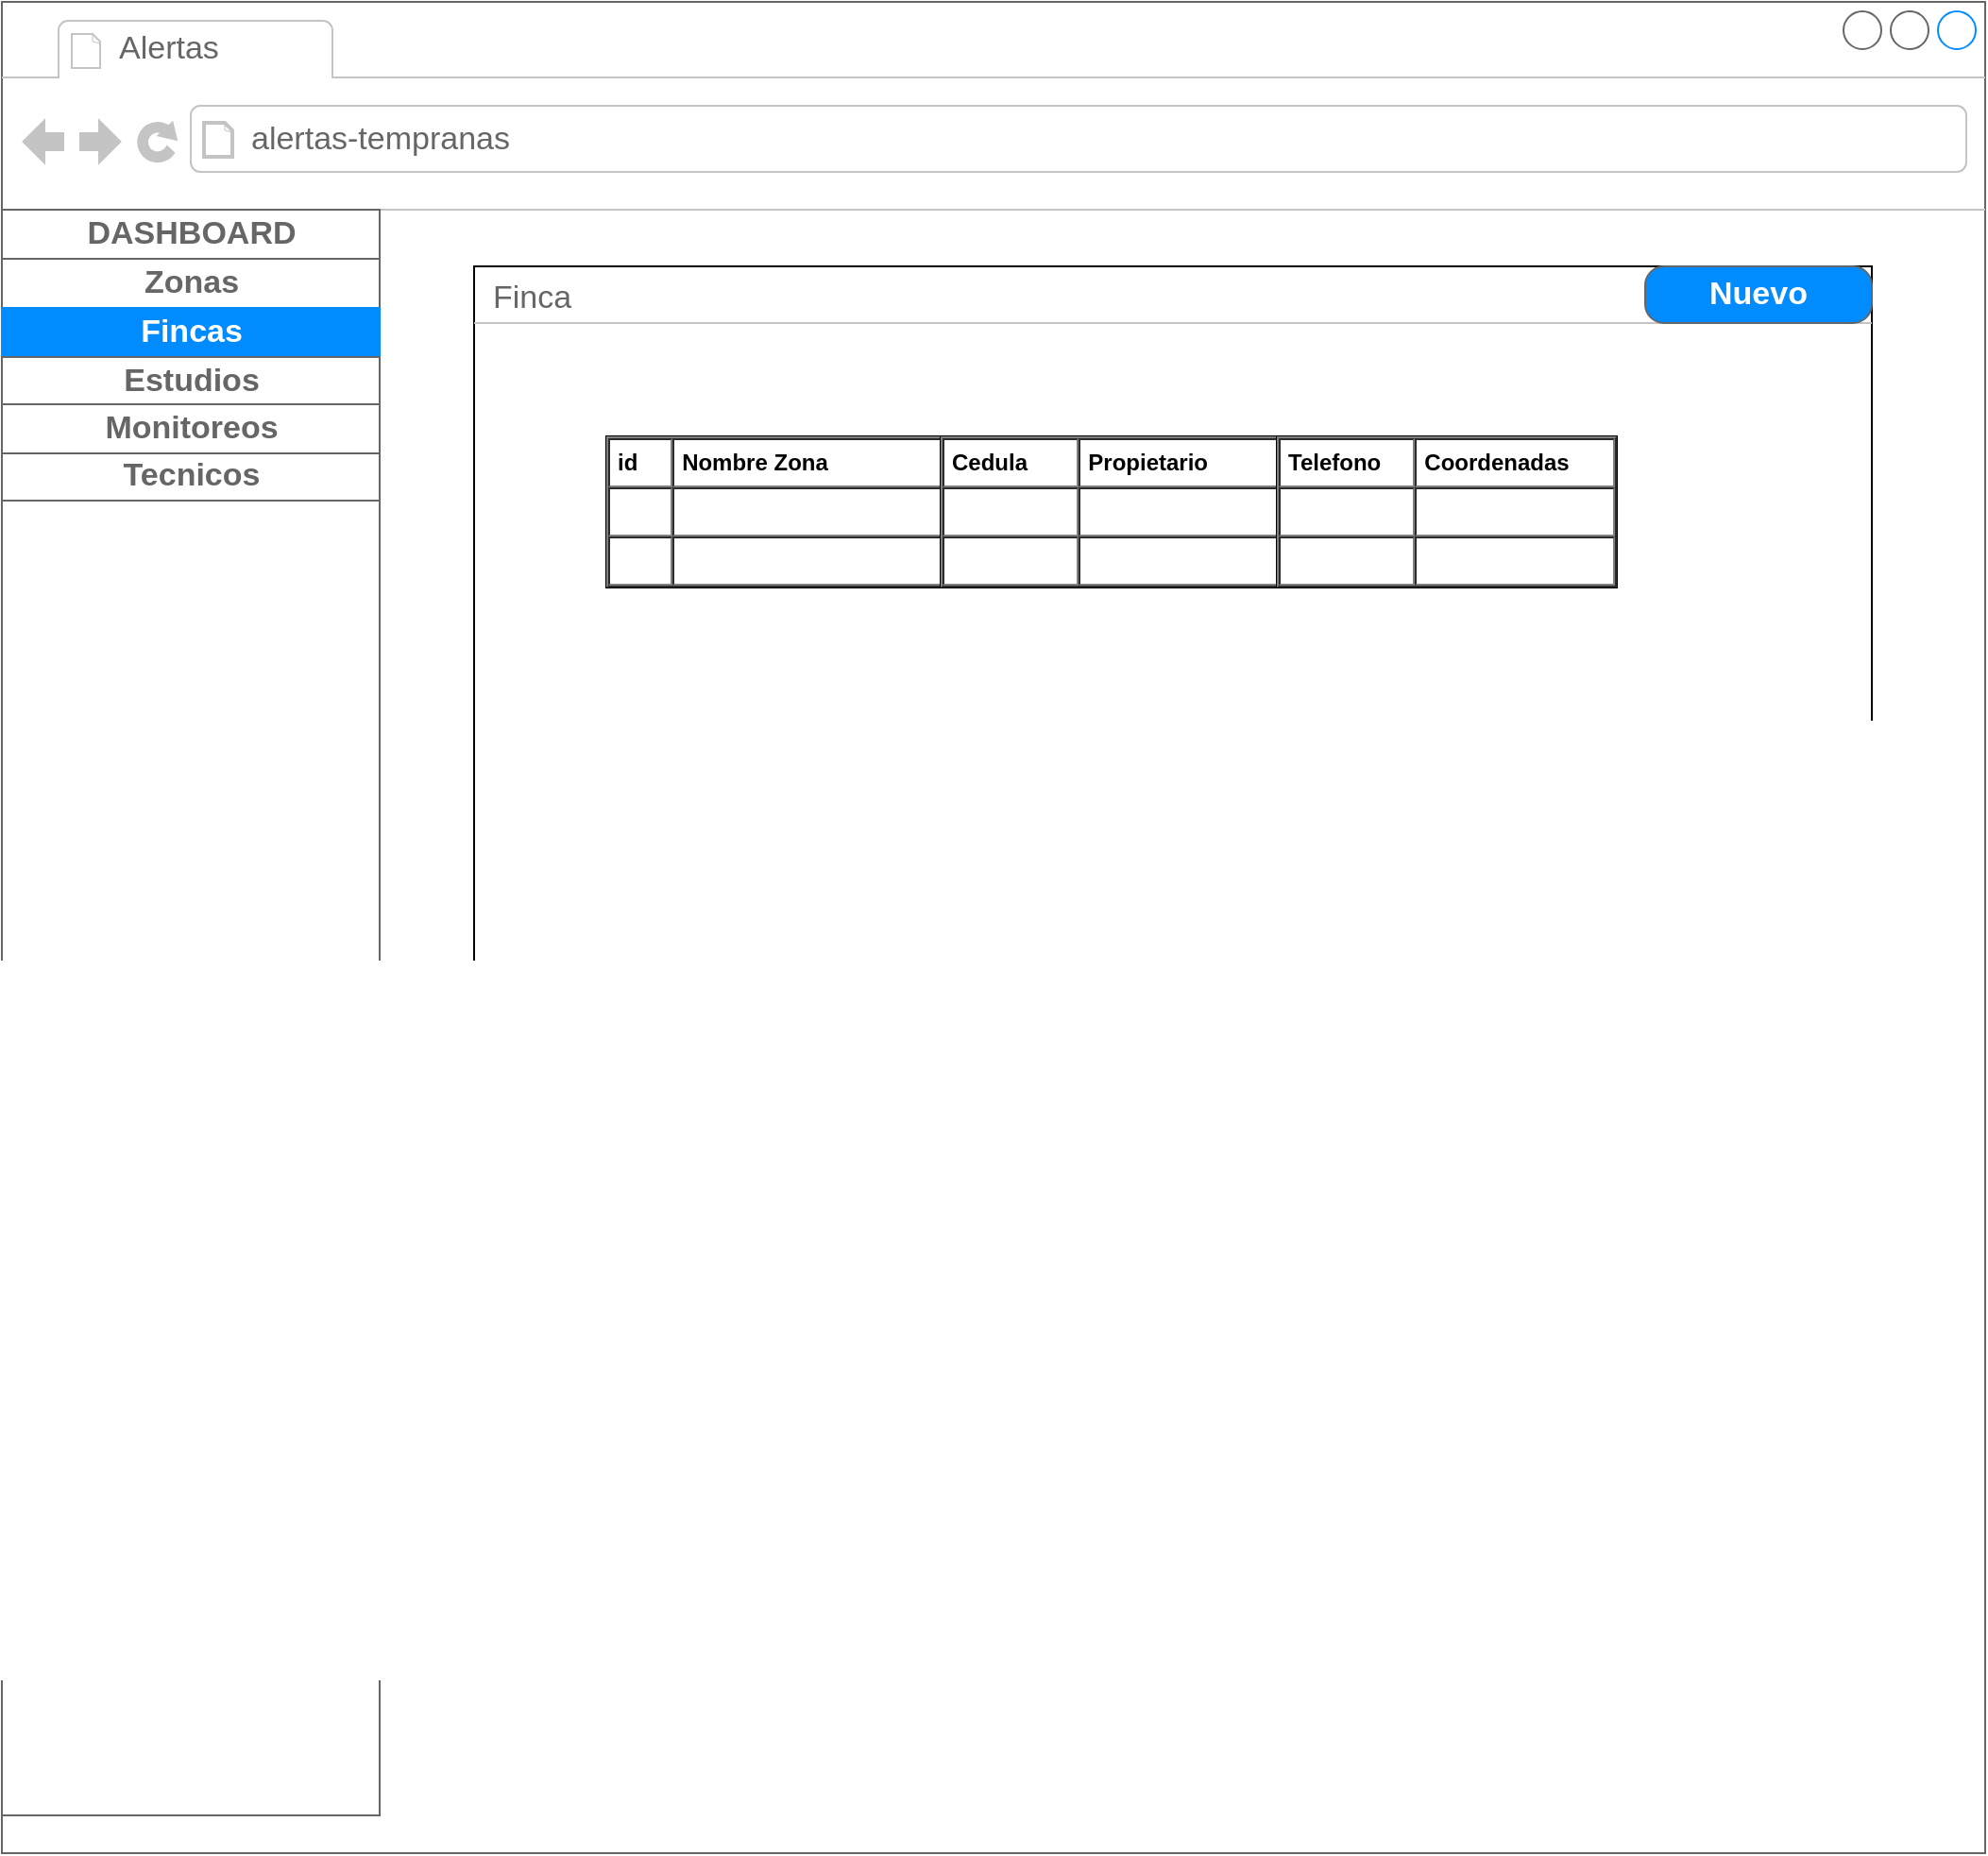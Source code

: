 <mxfile>
    <diagram name="Fincas" id="2cc2dc42-3aac-f2a9-1cec-7a8b7cbee084">
        <mxGraphModel dx="2607" dy="764" grid="1" gridSize="10" guides="1" tooltips="1" connect="1" arrows="1" fold="1" page="1" pageScale="1" pageWidth="1100" pageHeight="850" background="none" math="0" shadow="0">
            <root>
                <mxCell id="0"/>
                <mxCell id="1" parent="0"/>
                <mxCell id="Ix2yBPXwJzTPeZv7K2FE-1" value="" style="strokeWidth=1;shadow=0;dashed=0;align=center;html=1;shape=mxgraph.mockup.containers.browserWindow;rSize=0;strokeColor=#666666;strokeColor2=#008cff;strokeColor3=#c4c4c4;mainText=,;recursiveResize=0;" vertex="1" parent="1">
                    <mxGeometry x="-10" y="10" width="1050" height="980" as="geometry"/>
                </mxCell>
                <mxCell id="Ix2yBPXwJzTPeZv7K2FE-11" value="Finca" style="strokeWidth=1;shadow=0;dashed=0;align=center;html=1;shape=mxgraph.mockup.containers.window;align=left;verticalAlign=top;spacingLeft=8;strokeColor2=#008cff;strokeColor3=#c4c4c4;fontColor=#666666;mainText=;fontSize=17;labelBackgroundColor=none;" vertex="1" parent="Ix2yBPXwJzTPeZv7K2FE-1">
                    <mxGeometry x="250" y="140" width="740" height="380" as="geometry"/>
                </mxCell>
                <mxCell id="Ix2yBPXwJzTPeZv7K2FE-2" value="Alertas&amp;nbsp;" style="strokeWidth=1;shadow=0;dashed=0;align=center;html=1;shape=mxgraph.mockup.containers.anchor;fontSize=17;fontColor=#666666;align=left;" vertex="1" parent="Ix2yBPXwJzTPeZv7K2FE-1">
                    <mxGeometry x="60" y="12" width="110" height="26" as="geometry"/>
                </mxCell>
                <mxCell id="Ix2yBPXwJzTPeZv7K2FE-3" value="alertas-tempranas" style="strokeWidth=1;shadow=0;dashed=0;align=center;html=1;shape=mxgraph.mockup.containers.anchor;rSize=0;fontSize=17;fontColor=#666666;align=left;" vertex="1" parent="Ix2yBPXwJzTPeZv7K2FE-1">
                    <mxGeometry x="130" y="60" width="250" height="26" as="geometry"/>
                </mxCell>
                <mxCell id="Ix2yBPXwJzTPeZv7K2FE-4" value="" style="strokeWidth=1;shadow=0;dashed=0;align=center;html=1;shape=mxgraph.mockup.containers.rrect;rSize=0;strokeColor=#666666;" vertex="1" parent="Ix2yBPXwJzTPeZv7K2FE-1">
                    <mxGeometry y="110" width="200" height="850" as="geometry"/>
                </mxCell>
                <mxCell id="Ix2yBPXwJzTPeZv7K2FE-5" value="DASHBOARD" style="strokeColor=inherit;fillColor=inherit;gradientColor=inherit;strokeWidth=1;shadow=0;dashed=0;align=center;html=1;shape=mxgraph.mockup.containers.rrect;rSize=0;fontSize=17;fontColor=#666666;fontStyle=1;resizeWidth=1;" vertex="1" parent="Ix2yBPXwJzTPeZv7K2FE-4">
                    <mxGeometry width="200" height="26" relative="1" as="geometry"/>
                </mxCell>
                <mxCell id="Ix2yBPXwJzTPeZv7K2FE-6" value="Zonas" style="strokeColor=inherit;fillColor=inherit;gradientColor=inherit;strokeWidth=1;shadow=0;dashed=0;align=center;html=1;shape=mxgraph.mockup.containers.rrect;rSize=0;fontSize=17;fontColor=#666666;fontStyle=1;resizeWidth=1;" vertex="1" parent="Ix2yBPXwJzTPeZv7K2FE-4">
                    <mxGeometry width="200" height="26" relative="1" as="geometry">
                        <mxPoint y="26" as="offset"/>
                    </mxGeometry>
                </mxCell>
                <mxCell id="Ix2yBPXwJzTPeZv7K2FE-7" value="Fincas" style="strokeWidth=1;shadow=0;dashed=0;align=center;html=1;shape=mxgraph.mockup.containers.rrect;rSize=0;fontSize=17;fontColor=#ffffff;fontStyle=1;fillColor=#008cff;strokeColor=#008cff;resizeWidth=1;" vertex="1" parent="Ix2yBPXwJzTPeZv7K2FE-4">
                    <mxGeometry width="200" height="26" relative="1" as="geometry">
                        <mxPoint y="52" as="offset"/>
                    </mxGeometry>
                </mxCell>
                <mxCell id="Ix2yBPXwJzTPeZv7K2FE-8" value="Estudios" style="strokeColor=inherit;fillColor=inherit;gradientColor=inherit;strokeWidth=1;shadow=0;dashed=0;align=center;html=1;shape=mxgraph.mockup.containers.rrect;rSize=0;fontSize=17;fontColor=#666666;fontStyle=1;resizeWidth=1;" vertex="1" parent="Ix2yBPXwJzTPeZv7K2FE-4">
                    <mxGeometry y="1" width="200" height="26" relative="1" as="geometry">
                        <mxPoint y="-772" as="offset"/>
                    </mxGeometry>
                </mxCell>
                <mxCell id="Ix2yBPXwJzTPeZv7K2FE-9" value="Tecnicos" style="strokeColor=inherit;fillColor=inherit;gradientColor=inherit;strokeWidth=1;shadow=0;dashed=0;align=center;html=1;shape=mxgraph.mockup.containers.rrect;rSize=0;fontSize=17;fontColor=#666666;fontStyle=1;resizeWidth=1;" vertex="1" parent="Ix2yBPXwJzTPeZv7K2FE-4">
                    <mxGeometry y="128" width="200" height="26" as="geometry"/>
                </mxCell>
                <mxCell id="Ix2yBPXwJzTPeZv7K2FE-10" value="Monitoreos" style="strokeColor=inherit;fillColor=inherit;gradientColor=inherit;strokeWidth=1;shadow=0;dashed=0;align=center;html=1;shape=mxgraph.mockup.containers.rrect;rSize=0;fontSize=17;fontColor=#666666;fontStyle=1;resizeWidth=1;" vertex="1" parent="Ix2yBPXwJzTPeZv7K2FE-4">
                    <mxGeometry y="103" width="200" height="26" as="geometry"/>
                </mxCell>
                <mxCell id="Ix2yBPXwJzTPeZv7K2FE-12" value="Nuevo" style="strokeWidth=1;shadow=0;dashed=0;align=center;html=1;shape=mxgraph.mockup.buttons.button;strokeColor=#666666;fontColor=#ffffff;mainText=;buttonStyle=round;fontSize=17;fontStyle=1;fillColor=#008cff;whiteSpace=wrap;" vertex="1" parent="Ix2yBPXwJzTPeZv7K2FE-1">
                    <mxGeometry x="870" y="140" width="120" height="30" as="geometry"/>
                </mxCell>
                <mxCell id="Ix2yBPXwJzTPeZv7K2FE-13" value="&lt;table cellpadding=&quot;4&quot; cellspacing=&quot;0&quot; border=&quot;1&quot; style=&quot;font-size: 1em ; width: 100% ; height: 100%&quot;&gt;&lt;tbody&gt;&lt;tr&gt;&lt;th&gt;id&lt;/th&gt;&lt;th&gt;Nombre Zona&lt;/th&gt;&lt;/tr&gt;&lt;tr&gt;&lt;td&gt;&lt;br&gt;&lt;/td&gt;&lt;td&gt;&lt;/td&gt;&lt;/tr&gt;&lt;tr&gt;&lt;td&gt;&lt;br&gt;&lt;/td&gt;&lt;td&gt;&lt;br&gt;&lt;/td&gt;&lt;/tr&gt;&lt;/tbody&gt;&lt;/table&gt; " style="verticalAlign=top;align=left;overflow=fill;fontSize=12;fontFamily=Helvetica;html=1" vertex="1" parent="Ix2yBPXwJzTPeZv7K2FE-1">
                    <mxGeometry x="320" y="230" width="180" height="80" as="geometry"/>
                </mxCell>
                <mxCell id="Ix2yBPXwJzTPeZv7K2FE-14" value="&lt;table cellpadding=&quot;4&quot; cellspacing=&quot;0&quot; border=&quot;1&quot; style=&quot;font-size: 1em ; width: 100% ; height: 100%&quot;&gt;&lt;tbody&gt;&lt;tr&gt;&lt;th&gt;Cedula&lt;/th&gt;&lt;th&gt;Propietario&lt;/th&gt;&lt;/tr&gt;&lt;tr&gt;&lt;td&gt;&lt;br&gt;&lt;/td&gt;&lt;td&gt;&lt;/td&gt;&lt;/tr&gt;&lt;tr&gt;&lt;td&gt;&lt;/td&gt;&lt;td&gt;&lt;br&gt;&lt;/td&gt;&lt;/tr&gt;&lt;/tbody&gt;&lt;/table&gt; " style="verticalAlign=top;align=left;overflow=fill;fontSize=12;fontFamily=Helvetica;html=1" vertex="1" parent="Ix2yBPXwJzTPeZv7K2FE-1">
                    <mxGeometry x="497" y="230" width="180" height="80" as="geometry"/>
                </mxCell>
                <mxCell id="dYCBoFxNQCuK9xubHDz6-1" value="&lt;table cellpadding=&quot;4&quot; cellspacing=&quot;0&quot; border=&quot;1&quot; style=&quot;font-size: 1em ; width: 100% ; height: 100%&quot;&gt;&lt;tbody&gt;&lt;tr&gt;&lt;th&gt;Telefono&lt;/th&gt;&lt;th&gt;Coordenadas&lt;/th&gt;&lt;/tr&gt;&lt;tr&gt;&lt;td&gt;&lt;br&gt;&lt;/td&gt;&lt;td&gt;&lt;/td&gt;&lt;/tr&gt;&lt;tr&gt;&lt;td&gt;&lt;/td&gt;&lt;td&gt;&lt;br&gt;&lt;/td&gt;&lt;/tr&gt;&lt;/tbody&gt;&lt;/table&gt; " style="verticalAlign=top;align=left;overflow=fill;fontSize=12;fontFamily=Helvetica;html=1" vertex="1" parent="Ix2yBPXwJzTPeZv7K2FE-1">
                    <mxGeometry x="675" y="230" width="180" height="80" as="geometry"/>
                </mxCell>
            </root>
        </mxGraphModel>
    </diagram>
    <diagram name="Monitoreo" id="-mog8E0YnmCieDSN4qS9">
        <mxGraphModel grid="1" gridSize="10" guides="1" tooltips="1" connect="1" arrows="1" page="1" fold="1" pageScale="1" pageWidth="1100" pageHeight="850" background="none" math="0" shadow="0">
            <root>
                <mxCell id="Yxf9Oyq2FG9zXvzMn1p2-0"/>
                <mxCell id="Yxf9Oyq2FG9zXvzMn1p2-1" parent="Yxf9Oyq2FG9zXvzMn1p2-0"/>
                <mxCell id="Yxf9Oyq2FG9zXvzMn1p2-2" value="" style="strokeWidth=1;shadow=0;dashed=0;align=center;html=1;shape=mxgraph.mockup.containers.browserWindow;rSize=0;strokeColor=#666666;strokeColor2=#008cff;strokeColor3=#c4c4c4;mainText=,;recursiveResize=0;" parent="Yxf9Oyq2FG9zXvzMn1p2-1" vertex="1">
                    <mxGeometry x="-10" y="10" width="1050" height="980" as="geometry"/>
                </mxCell>
                <mxCell id="Yxf9Oyq2FG9zXvzMn1p2-3" value="Monitoreos Asignados" style="strokeWidth=1;shadow=0;dashed=0;align=center;html=1;shape=mxgraph.mockup.containers.window;align=left;verticalAlign=top;spacingLeft=8;strokeColor2=#008cff;strokeColor3=#c4c4c4;fontColor=#666666;mainText=;fontSize=17;labelBackgroundColor=none;" parent="Yxf9Oyq2FG9zXvzMn1p2-2" vertex="1">
                    <mxGeometry x="250" y="140" width="740" height="380" as="geometry"/>
                </mxCell>
                <mxCell id="Yxf9Oyq2FG9zXvzMn1p2-4" value="Alertas&amp;nbsp;" style="strokeWidth=1;shadow=0;dashed=0;align=center;html=1;shape=mxgraph.mockup.containers.anchor;fontSize=17;fontColor=#666666;align=left;" parent="Yxf9Oyq2FG9zXvzMn1p2-2" vertex="1">
                    <mxGeometry x="60" y="12" width="110" height="26" as="geometry"/>
                </mxCell>
                <mxCell id="Yxf9Oyq2FG9zXvzMn1p2-5" value="alertas-tempranas" style="strokeWidth=1;shadow=0;dashed=0;align=center;html=1;shape=mxgraph.mockup.containers.anchor;rSize=0;fontSize=17;fontColor=#666666;align=left;" parent="Yxf9Oyq2FG9zXvzMn1p2-2" vertex="1">
                    <mxGeometry x="130" y="60" width="250" height="26" as="geometry"/>
                </mxCell>
                <mxCell id="Yxf9Oyq2FG9zXvzMn1p2-13" value="Siguiente" style="strokeWidth=1;shadow=0;dashed=0;align=center;html=1;shape=mxgraph.mockup.buttons.button;strokeColor=#666666;fontColor=#ffffff;mainText=;buttonStyle=round;fontSize=17;fontStyle=1;fillColor=#008cff;whiteSpace=wrap;" parent="Yxf9Oyq2FG9zXvzMn1p2-2" vertex="1">
                    <mxGeometry x="870" y="140" width="120" height="30" as="geometry"/>
                </mxCell>
                <mxCell id="Yxf9Oyq2FG9zXvzMn1p2-15" value="&lt;table cellpadding=&quot;4&quot; cellspacing=&quot;0&quot; border=&quot;1&quot; style=&quot;font-size: 1em ; width: 100% ; height: 100%&quot;&gt;&lt;tbody&gt;&lt;tr&gt;&lt;th&gt;Monitoreo&lt;/th&gt;&lt;th&gt;Estudio&lt;/th&gt;&lt;/tr&gt;&lt;tr&gt;&lt;td&gt;&lt;br&gt;&lt;/td&gt;&lt;td&gt;&lt;/td&gt;&lt;/tr&gt;&lt;tr&gt;&lt;td&gt;&lt;/td&gt;&lt;td&gt;&lt;br&gt;&lt;/td&gt;&lt;/tr&gt;&lt;/tbody&gt;&lt;/table&gt; " style="verticalAlign=top;align=left;overflow=fill;fontSize=12;fontFamily=Helvetica;html=1" parent="Yxf9Oyq2FG9zXvzMn1p2-2" vertex="1">
                    <mxGeometry x="452" y="230" width="180" height="80" as="geometry"/>
                </mxCell>
                <mxCell id="Yxf9Oyq2FG9zXvzMn1p2-16" value="&lt;table cellpadding=&quot;4&quot; cellspacing=&quot;0&quot; border=&quot;1&quot; style=&quot;font-size: 1em ; width: 100% ; height: 100%&quot;&gt;&lt;tbody&gt;&lt;tr&gt;&lt;th&gt;Fecha Planificada&lt;/th&gt;&lt;th&gt;Operaciones&lt;/th&gt;&lt;/tr&gt;&lt;tr&gt;&lt;td&gt;&lt;br&gt;&lt;/td&gt;&lt;td&gt;&lt;/td&gt;&lt;/tr&gt;&lt;tr&gt;&lt;td&gt;&lt;/td&gt;&lt;td&gt;&lt;br&gt;&lt;/td&gt;&lt;/tr&gt;&lt;/tbody&gt;&lt;/table&gt; " style="verticalAlign=top;align=left;overflow=fill;fontSize=12;fontFamily=Helvetica;html=1" parent="Yxf9Oyq2FG9zXvzMn1p2-2" vertex="1">
                    <mxGeometry x="630" y="230" width="180" height="80" as="geometry"/>
                </mxCell>
            </root>
        </mxGraphModel>
    </diagram>
    <diagram id="oiOY3RrrSh0cRRCPtXaA" name="Layout">
        <mxGraphModel dx="1507" dy="764" grid="1" gridSize="10" guides="1" tooltips="1" connect="1" arrows="1" fold="1" page="1" pageScale="1" pageWidth="827" pageHeight="1169" math="0" shadow="0">
            <root>
                <mxCell id="OPH9mBrsR0oHfiHy7rdO-0"/>
                <mxCell id="OPH9mBrsR0oHfiHy7rdO-1" parent="OPH9mBrsR0oHfiHy7rdO-0"/>
                <mxCell id="OPH9mBrsR0oHfiHy7rdO-2" value="" style="strokeWidth=1;shadow=0;dashed=0;align=center;html=1;shape=mxgraph.mockup.containers.browserWindow;rSize=0;strokeColor=#666666;strokeColor2=#008cff;strokeColor3=#c4c4c4;mainText=,;recursiveResize=0;" parent="OPH9mBrsR0oHfiHy7rdO-1" vertex="1">
                    <mxGeometry x="10" y="10" width="1050" height="980" as="geometry"/>
                </mxCell>
                <mxCell id="OPH9mBrsR0oHfiHy7rdO-3" value="Page 1" style="strokeWidth=1;shadow=0;dashed=0;align=center;html=1;shape=mxgraph.mockup.containers.anchor;fontSize=17;fontColor=#666666;align=left;" parent="OPH9mBrsR0oHfiHy7rdO-2" vertex="1">
                    <mxGeometry x="60" y="12" width="110" height="26" as="geometry"/>
                </mxCell>
                <mxCell id="OPH9mBrsR0oHfiHy7rdO-4" value="https://www.draw.io" style="strokeWidth=1;shadow=0;dashed=0;align=center;html=1;shape=mxgraph.mockup.containers.anchor;rSize=0;fontSize=17;fontColor=#666666;align=left;" parent="OPH9mBrsR0oHfiHy7rdO-2" vertex="1">
                    <mxGeometry x="130" y="60" width="250" height="26" as="geometry"/>
                </mxCell>
                <mxCell id="JbARxd4KIGqynmTSJtQ--0" value="" style="strokeWidth=1;shadow=0;dashed=0;align=center;html=1;shape=mxgraph.mockup.containers.rrect;rSize=0;strokeColor=#666666;" parent="OPH9mBrsR0oHfiHy7rdO-2" vertex="1">
                    <mxGeometry y="110" width="200" height="850" as="geometry"/>
                </mxCell>
                <mxCell id="JbARxd4KIGqynmTSJtQ--1" value="DASHBOARD" style="strokeColor=inherit;fillColor=inherit;gradientColor=inherit;strokeWidth=1;shadow=0;dashed=0;align=center;html=1;shape=mxgraph.mockup.containers.rrect;rSize=0;fontSize=17;fontColor=#666666;fontStyle=1;resizeWidth=1;" parent="JbARxd4KIGqynmTSJtQ--0" vertex="1">
                    <mxGeometry width="200" height="26" relative="1" as="geometry"/>
                </mxCell>
                <mxCell id="JbARxd4KIGqynmTSJtQ--2" value="Zonas" style="strokeColor=inherit;fillColor=inherit;gradientColor=inherit;strokeWidth=1;shadow=0;dashed=0;align=center;html=1;shape=mxgraph.mockup.containers.rrect;rSize=0;fontSize=17;fontColor=#666666;fontStyle=1;resizeWidth=1;" parent="JbARxd4KIGqynmTSJtQ--0" vertex="1">
                    <mxGeometry width="200" height="26" relative="1" as="geometry">
                        <mxPoint y="26" as="offset"/>
                    </mxGeometry>
                </mxCell>
                <mxCell id="JbARxd4KIGqynmTSJtQ--3" value="Fincas" style="strokeWidth=1;shadow=0;dashed=0;align=center;html=1;shape=mxgraph.mockup.containers.rrect;rSize=0;fontSize=17;fontColor=#ffffff;fontStyle=1;fillColor=#008cff;strokeColor=#008cff;resizeWidth=1;" parent="JbARxd4KIGqynmTSJtQ--0" vertex="1">
                    <mxGeometry width="200" height="26" relative="1" as="geometry">
                        <mxPoint y="52" as="offset"/>
                    </mxGeometry>
                </mxCell>
                <mxCell id="m6PLkVKDazwXF--O1BOe-2" value="Estudios" style="strokeColor=inherit;fillColor=inherit;gradientColor=inherit;strokeWidth=1;shadow=0;dashed=0;align=center;html=1;shape=mxgraph.mockup.containers.rrect;rSize=0;fontSize=17;fontColor=#666666;fontStyle=1;resizeWidth=1;" vertex="1" parent="JbARxd4KIGqynmTSJtQ--0">
                    <mxGeometry y="1" width="200" height="26" relative="1" as="geometry">
                        <mxPoint y="-772" as="offset"/>
                    </mxGeometry>
                </mxCell>
                <mxCell id="VeWOehey_w4IKnW8TWch-3" value="Tecnicos" style="strokeColor=inherit;fillColor=inherit;gradientColor=inherit;strokeWidth=1;shadow=0;dashed=0;align=center;html=1;shape=mxgraph.mockup.containers.rrect;rSize=0;fontSize=17;fontColor=#666666;fontStyle=1;resizeWidth=1;" vertex="1" parent="JbARxd4KIGqynmTSJtQ--0">
                    <mxGeometry y="128" width="200" height="26" as="geometry"/>
                </mxCell>
                <mxCell id="VeWOehey_w4IKnW8TWch-2" value="Monitoreos" style="strokeColor=inherit;fillColor=inherit;gradientColor=inherit;strokeWidth=1;shadow=0;dashed=0;align=center;html=1;shape=mxgraph.mockup.containers.rrect;rSize=0;fontSize=17;fontColor=#666666;fontStyle=1;resizeWidth=1;" vertex="1" parent="JbARxd4KIGqynmTSJtQ--0">
                    <mxGeometry y="103" width="200" height="26" as="geometry"/>
                </mxCell>
            </root>
        </mxGraphModel>
    </diagram>
    <diagram id="PUN13s-7rQw6yIYGW3bD" name="Zonas">
        <mxGraphModel dx="1882" dy="535" grid="1" gridSize="10" guides="1" tooltips="1" connect="1" arrows="1" fold="1" page="1" pageScale="1" pageWidth="827" pageHeight="1169" math="0" shadow="0">
            <root>
                <mxCell id="lJrwQvYYn4DhuwW8cioB-0"/>
                <mxCell id="lJrwQvYYn4DhuwW8cioB-1" parent="lJrwQvYYn4DhuwW8cioB-0"/>
                <mxCell id="90gizqnE6srZhe4rFiVM-0" value="" style="strokeWidth=1;shadow=0;dashed=0;align=center;html=1;shape=mxgraph.mockup.containers.browserWindow;rSize=0;strokeColor=#666666;strokeColor2=#008cff;strokeColor3=#c4c4c4;mainText=,;recursiveResize=0;" vertex="1" parent="lJrwQvYYn4DhuwW8cioB-1">
                    <mxGeometry x="-10" y="10" width="1050" height="980" as="geometry"/>
                </mxCell>
                <mxCell id="90gizqnE6srZhe4rFiVM-1" value="Zona" style="strokeWidth=1;shadow=0;dashed=0;align=center;html=1;shape=mxgraph.mockup.containers.window;align=left;verticalAlign=top;spacingLeft=8;strokeColor2=#008cff;strokeColor3=#c4c4c4;fontColor=#666666;mainText=;fontSize=17;labelBackgroundColor=none;" vertex="1" parent="90gizqnE6srZhe4rFiVM-0">
                    <mxGeometry x="250" y="140" width="740" height="380" as="geometry"/>
                </mxCell>
                <mxCell id="90gizqnE6srZhe4rFiVM-2" value="Alertas&amp;nbsp;" style="strokeWidth=1;shadow=0;dashed=0;align=center;html=1;shape=mxgraph.mockup.containers.anchor;fontSize=17;fontColor=#666666;align=left;" vertex="1" parent="90gizqnE6srZhe4rFiVM-0">
                    <mxGeometry x="60" y="12" width="110" height="26" as="geometry"/>
                </mxCell>
                <mxCell id="90gizqnE6srZhe4rFiVM-3" value="alertas-tempranas" style="strokeWidth=1;shadow=0;dashed=0;align=center;html=1;shape=mxgraph.mockup.containers.anchor;rSize=0;fontSize=17;fontColor=#666666;align=left;" vertex="1" parent="90gizqnE6srZhe4rFiVM-0">
                    <mxGeometry x="130" y="60" width="250" height="26" as="geometry"/>
                </mxCell>
                <mxCell id="90gizqnE6srZhe4rFiVM-4" value="" style="strokeWidth=1;shadow=0;dashed=0;align=center;html=1;shape=mxgraph.mockup.containers.rrect;rSize=0;strokeColor=#666666;" vertex="1" parent="90gizqnE6srZhe4rFiVM-0">
                    <mxGeometry y="110" width="200" height="850" as="geometry"/>
                </mxCell>
                <mxCell id="90gizqnE6srZhe4rFiVM-5" value="DASHBOARD" style="strokeColor=inherit;fillColor=inherit;gradientColor=inherit;strokeWidth=1;shadow=0;dashed=0;align=center;html=1;shape=mxgraph.mockup.containers.rrect;rSize=0;fontSize=17;fontColor=#666666;fontStyle=1;resizeWidth=1;" vertex="1" parent="90gizqnE6srZhe4rFiVM-4">
                    <mxGeometry width="200" height="26" relative="1" as="geometry"/>
                </mxCell>
                <mxCell id="90gizqnE6srZhe4rFiVM-6" value="Zonas" style="strokeWidth=1;shadow=0;dashed=0;align=center;html=1;shape=mxgraph.mockup.containers.rrect;rSize=0;fontSize=17;fontColor=#ffffff;fontStyle=1;fillColor=#008cff;strokeColor=#008cff;resizeWidth=1;" vertex="1" parent="90gizqnE6srZhe4rFiVM-4">
                    <mxGeometry width="200" height="26" relative="1" as="geometry">
                        <mxPoint y="26" as="offset"/>
                    </mxGeometry>
                </mxCell>
                <mxCell id="90gizqnE6srZhe4rFiVM-7" value="Fincas" style="strokeColor=inherit;fillColor=inherit;gradientColor=inherit;strokeWidth=1;shadow=0;dashed=0;align=center;html=1;shape=mxgraph.mockup.containers.rrect;rSize=0;fontSize=17;fontColor=#666666;fontStyle=1;resizeWidth=1;" vertex="1" parent="90gizqnE6srZhe4rFiVM-4">
                    <mxGeometry width="200" height="26" relative="1" as="geometry">
                        <mxPoint y="52" as="offset"/>
                    </mxGeometry>
                </mxCell>
                <mxCell id="90gizqnE6srZhe4rFiVM-8" value="Estudios" style="strokeColor=inherit;fillColor=inherit;gradientColor=inherit;strokeWidth=1;shadow=0;dashed=0;align=center;html=1;shape=mxgraph.mockup.containers.rrect;rSize=0;fontSize=17;fontColor=#666666;fontStyle=1;resizeWidth=1;" vertex="1" parent="90gizqnE6srZhe4rFiVM-4">
                    <mxGeometry y="1" width="200" height="26" relative="1" as="geometry">
                        <mxPoint y="-772" as="offset"/>
                    </mxGeometry>
                </mxCell>
                <mxCell id="90gizqnE6srZhe4rFiVM-9" value="Tecnicos" style="strokeColor=inherit;fillColor=inherit;gradientColor=inherit;strokeWidth=1;shadow=0;dashed=0;align=center;html=1;shape=mxgraph.mockup.containers.rrect;rSize=0;fontSize=17;fontColor=#666666;fontStyle=1;resizeWidth=1;" vertex="1" parent="90gizqnE6srZhe4rFiVM-4">
                    <mxGeometry y="128" width="200" height="26" as="geometry"/>
                </mxCell>
                <mxCell id="90gizqnE6srZhe4rFiVM-10" value="Monitoreos" style="strokeColor=inherit;fillColor=inherit;gradientColor=inherit;strokeWidth=1;shadow=0;dashed=0;align=center;html=1;shape=mxgraph.mockup.containers.rrect;rSize=0;fontSize=17;fontColor=#666666;fontStyle=1;resizeWidth=1;" vertex="1" parent="90gizqnE6srZhe4rFiVM-4">
                    <mxGeometry y="103" width="200" height="26" as="geometry"/>
                </mxCell>
                <mxCell id="90gizqnE6srZhe4rFiVM-11" value="Nuevo" style="strokeWidth=1;shadow=0;dashed=0;align=center;html=1;shape=mxgraph.mockup.buttons.button;strokeColor=#666666;fontColor=#ffffff;mainText=;buttonStyle=round;fontSize=17;fontStyle=1;fillColor=#008cff;whiteSpace=wrap;" vertex="1" parent="90gizqnE6srZhe4rFiVM-0">
                    <mxGeometry x="870" y="140" width="120" height="30" as="geometry"/>
                </mxCell>
                <mxCell id="90gizqnE6srZhe4rFiVM-12" value="&lt;table cellpadding=&quot;4&quot; cellspacing=&quot;0&quot; border=&quot;1&quot; style=&quot;font-size: 1em ; width: 100% ; height: 100%&quot;&gt;&lt;tbody&gt;&lt;tr&gt;&lt;th&gt;id&lt;/th&gt;&lt;th&gt;Nombre Zona&lt;/th&gt;&lt;/tr&gt;&lt;tr&gt;&lt;td&gt;&lt;br&gt;&lt;/td&gt;&lt;td&gt;&lt;/td&gt;&lt;/tr&gt;&lt;tr&gt;&lt;td&gt;&lt;br&gt;&lt;/td&gt;&lt;td&gt;&lt;br&gt;&lt;/td&gt;&lt;/tr&gt;&lt;/tbody&gt;&lt;/table&gt; " style="verticalAlign=top;align=left;overflow=fill;fontSize=12;fontFamily=Helvetica;html=1" vertex="1" parent="90gizqnE6srZhe4rFiVM-0">
                    <mxGeometry x="320" y="230" width="180" height="80" as="geometry"/>
                </mxCell>
                <mxCell id="90gizqnE6srZhe4rFiVM-13" value="&lt;table cellpadding=&quot;4&quot; cellspacing=&quot;0&quot; border=&quot;1&quot; style=&quot;font-size: 1em ; width: 100% ; height: 100%&quot;&gt;&lt;tbody&gt;&lt;tr&gt;&lt;th&gt;Canton&lt;/th&gt;&lt;th&gt;Parroquia&lt;/th&gt;&lt;/tr&gt;&lt;tr&gt;&lt;td&gt;&lt;br&gt;&lt;/td&gt;&lt;td&gt;&lt;/td&gt;&lt;/tr&gt;&lt;tr&gt;&lt;td&gt;&lt;/td&gt;&lt;td&gt;&lt;br&gt;&lt;/td&gt;&lt;/tr&gt;&lt;/tbody&gt;&lt;/table&gt; " style="verticalAlign=top;align=left;overflow=fill;fontSize=12;fontFamily=Helvetica;html=1" vertex="1" parent="90gizqnE6srZhe4rFiVM-0">
                    <mxGeometry x="497" y="230" width="180" height="80" as="geometry"/>
                </mxCell>
                <mxCell id="90gizqnE6srZhe4rFiVM-14" value="&lt;table cellpadding=&quot;4&quot; cellspacing=&quot;0&quot; border=&quot;1&quot; style=&quot;font-size: 1em ; width: 100% ; height: 100%&quot;&gt;&lt;tbody&gt;&lt;tr&gt;&lt;th&gt;Localidad&lt;/th&gt;&lt;th&gt;Coordenadas&lt;/th&gt;&lt;/tr&gt;&lt;tr&gt;&lt;td&gt;&lt;br&gt;&lt;/td&gt;&lt;td&gt;&lt;/td&gt;&lt;/tr&gt;&lt;tr&gt;&lt;td&gt;&lt;/td&gt;&lt;td&gt;&lt;br&gt;&lt;/td&gt;&lt;/tr&gt;&lt;/tbody&gt;&lt;/table&gt; " style="verticalAlign=top;align=left;overflow=fill;fontSize=12;fontFamily=Helvetica;html=1" vertex="1" parent="90gizqnE6srZhe4rFiVM-0">
                    <mxGeometry x="675" y="230" width="180" height="80" as="geometry"/>
                </mxCell>
            </root>
        </mxGraphModel>
    </diagram>
    <diagram id="v7RZ6o6BPB6XS1I5PRj4" name="registro">
        <mxGraphModel grid="1" gridSize="10" guides="1" tooltips="1" connect="1" arrows="1" page="1" fold="1" pageScale="1" pageWidth="827" pageHeight="1169" math="0" shadow="0">
            <root>
                <mxCell id="NBOn5aP0BfC07lTUvSFH-0"/>
                <mxCell id="NBOn5aP0BfC07lTUvSFH-1" parent="NBOn5aP0BfC07lTUvSFH-0"/>
                <mxCell id="UZChnDeLeDO4EHWBYON--0" value="" style="strokeWidth=1;shadow=0;dashed=0;align=center;html=1;shape=mxgraph.mockup.containers.browserWindow;rSize=0;strokeColor=#666666;strokeColor2=#008cff;strokeColor3=#c4c4c4;mainText=,;recursiveResize=0;" vertex="1" parent="NBOn5aP0BfC07lTUvSFH-1">
                    <mxGeometry x="10" y="10" width="1050" height="980" as="geometry"/>
                </mxCell>
                <mxCell id="UZChnDeLeDO4EHWBYON--1" value="Page 1" style="strokeWidth=1;shadow=0;dashed=0;align=center;html=1;shape=mxgraph.mockup.containers.anchor;fontSize=17;fontColor=#666666;align=left;" vertex="1" parent="UZChnDeLeDO4EHWBYON--0">
                    <mxGeometry x="60" y="12" width="110" height="26" as="geometry"/>
                </mxCell>
                <mxCell id="UZChnDeLeDO4EHWBYON--2" value="https://www.draw.io" style="strokeWidth=1;shadow=0;dashed=0;align=center;html=1;shape=mxgraph.mockup.containers.anchor;rSize=0;fontSize=17;fontColor=#666666;align=left;" vertex="1" parent="UZChnDeLeDO4EHWBYON--0">
                    <mxGeometry x="130" y="60" width="250" height="26" as="geometry"/>
                </mxCell>
                <mxCell id="UZChnDeLeDO4EHWBYON--3" value="" style="strokeWidth=1;shadow=0;dashed=0;align=center;html=1;shape=mxgraph.mockup.containers.rrect;rSize=0;strokeColor=#666666;" vertex="1" parent="UZChnDeLeDO4EHWBYON--0">
                    <mxGeometry y="110" width="200" height="850" as="geometry"/>
                </mxCell>
                <mxCell id="UZChnDeLeDO4EHWBYON--4" value="DASHBOARD" style="strokeColor=inherit;fillColor=inherit;gradientColor=inherit;strokeWidth=1;shadow=0;dashed=0;align=center;html=1;shape=mxgraph.mockup.containers.rrect;rSize=0;fontSize=17;fontColor=#666666;fontStyle=1;resizeWidth=1;" vertex="1" parent="UZChnDeLeDO4EHWBYON--3">
                    <mxGeometry width="200" height="26" relative="1" as="geometry"/>
                </mxCell>
                <mxCell id="UZChnDeLeDO4EHWBYON--5" value="Zonas" style="strokeColor=inherit;fillColor=inherit;gradientColor=inherit;strokeWidth=1;shadow=0;dashed=0;align=center;html=1;shape=mxgraph.mockup.containers.rrect;rSize=0;fontSize=17;fontColor=#666666;fontStyle=1;resizeWidth=1;" vertex="1" parent="UZChnDeLeDO4EHWBYON--3">
                    <mxGeometry width="200" height="26" relative="1" as="geometry">
                        <mxPoint y="26" as="offset"/>
                    </mxGeometry>
                </mxCell>
                <mxCell id="UZChnDeLeDO4EHWBYON--6" value="Fincas" style="strokeWidth=1;shadow=0;dashed=0;align=center;html=1;shape=mxgraph.mockup.containers.rrect;rSize=0;fontSize=17;fontColor=#ffffff;fontStyle=1;fillColor=#008cff;strokeColor=#008cff;resizeWidth=1;" vertex="1" parent="UZChnDeLeDO4EHWBYON--3">
                    <mxGeometry width="200" height="26" relative="1" as="geometry">
                        <mxPoint y="52" as="offset"/>
                    </mxGeometry>
                </mxCell>
                <mxCell id="UZChnDeLeDO4EHWBYON--7" value="Estudios" style="strokeColor=inherit;fillColor=inherit;gradientColor=inherit;strokeWidth=1;shadow=0;dashed=0;align=center;html=1;shape=mxgraph.mockup.containers.rrect;rSize=0;fontSize=17;fontColor=#666666;fontStyle=1;resizeWidth=1;" vertex="1" parent="UZChnDeLeDO4EHWBYON--3">
                    <mxGeometry y="1" width="200" height="26" relative="1" as="geometry">
                        <mxPoint y="-772" as="offset"/>
                    </mxGeometry>
                </mxCell>
                <mxCell id="UZChnDeLeDO4EHWBYON--8" value="Tecnicos" style="strokeColor=inherit;fillColor=inherit;gradientColor=inherit;strokeWidth=1;shadow=0;dashed=0;align=center;html=1;shape=mxgraph.mockup.containers.rrect;rSize=0;fontSize=17;fontColor=#666666;fontStyle=1;resizeWidth=1;" vertex="1" parent="UZChnDeLeDO4EHWBYON--3">
                    <mxGeometry y="128" width="200" height="26" as="geometry"/>
                </mxCell>
                <mxCell id="UZChnDeLeDO4EHWBYON--9" value="Monitoreos" style="strokeColor=inherit;fillColor=inherit;gradientColor=inherit;strokeWidth=1;shadow=0;dashed=0;align=center;html=1;shape=mxgraph.mockup.containers.rrect;rSize=0;fontSize=17;fontColor=#666666;fontStyle=1;resizeWidth=1;" vertex="1" parent="UZChnDeLeDO4EHWBYON--3">
                    <mxGeometry y="103" width="200" height="26" as="geometry"/>
                </mxCell>
                <mxCell id="UZChnDeLeDO4EHWBYON--10" value="Seleccione Zona" style="strokeWidth=1;shadow=0;dashed=0;align=center;html=1;shape=mxgraph.mockup.forms.anchor;align=right;spacingRight=2;fontColor=#666666;" vertex="1" parent="UZChnDeLeDO4EHWBYON--0">
                    <mxGeometry x="400" y="180" width="50" height="18" as="geometry"/>
                </mxCell>
                <mxCell id="UZChnDeLeDO4EHWBYON--11" value="john@jgraph.com" style="strokeWidth=1;shadow=0;dashed=0;align=center;html=1;shape=mxgraph.mockup.forms.rrect;fillColor=#ffffff;rSize=0;fontColor=#666666;align=left;spacingLeft=3;strokeColor=#999999;" vertex="1" parent="UZChnDeLeDO4EHWBYON--0">
                    <mxGeometry x="450" y="180" width="350" height="18" as="geometry"/>
                </mxCell>
                <mxCell id="UZChnDeLeDO4EHWBYON--12" value="Nombre Finca" style="strokeWidth=1;shadow=0;dashed=0;align=center;html=1;shape=mxgraph.mockup.forms.anchor;align=right;spacingRight=2;fontColor=#666666;" vertex="1" parent="UZChnDeLeDO4EHWBYON--0">
                    <mxGeometry x="400" y="215" width="50" height="18" as="geometry"/>
                </mxCell>
                <mxCell id="UZChnDeLeDO4EHWBYON--13" value="Greeting" style="strokeWidth=1;shadow=0;dashed=0;align=center;html=1;shape=mxgraph.mockup.forms.rrect;fillColor=#ffffff;rSize=0;fontColor=#666666;align=left;spacingLeft=3;strokeColor=#999999;" vertex="1" parent="UZChnDeLeDO4EHWBYON--0">
                    <mxGeometry x="450" y="215" width="350" height="18" as="geometry"/>
                </mxCell>
                <mxCell id="UZChnDeLeDO4EHWBYON--14" value="Nombre Propietario" style="strokeWidth=1;shadow=0;dashed=0;align=center;html=1;shape=mxgraph.mockup.forms.anchor;align=right;spacingRight=2;fontColor=#666666;" vertex="1" parent="UZChnDeLeDO4EHWBYON--0">
                    <mxGeometry x="400" y="250" width="50" height="18" as="geometry"/>
                </mxCell>
                <mxCell id="UZChnDeLeDO4EHWBYON--15" value="fred@jgraph.com" style="strokeWidth=1;shadow=0;dashed=0;align=center;html=1;shape=mxgraph.mockup.forms.rrect;fillColor=#ffffff;rSize=0;fontColor=#666666;align=left;spacingLeft=3;strokeColor=#999999;" vertex="1" parent="UZChnDeLeDO4EHWBYON--0">
                    <mxGeometry x="450" y="250" width="350" height="18" as="geometry"/>
                </mxCell>
                <mxCell id="UZChnDeLeDO4EHWBYON--16" value="Cedula" style="strokeWidth=1;shadow=0;dashed=0;align=center;html=1;shape=mxgraph.mockup.forms.anchor;align=right;spacingRight=2;fontColor=#666666;" vertex="1" parent="UZChnDeLeDO4EHWBYON--0">
                    <mxGeometry x="400" y="285" width="50" height="18" as="geometry"/>
                </mxCell>
                <mxCell id="UZChnDeLeDO4EHWBYON--17" value="" style="strokeWidth=1;shadow=0;dashed=0;align=center;html=1;shape=mxgraph.mockup.forms.rrect;fillColor=#ffffff;rSize=0;fontColor=#666666;align=left;spacingLeft=3;strokeColor=#999999;" vertex="1" parent="UZChnDeLeDO4EHWBYON--0">
                    <mxGeometry x="450" y="285" width="350" height="18" as="geometry"/>
                </mxCell>
                <mxCell id="UZChnDeLeDO4EHWBYON--18" value="Telefono" style="strokeWidth=1;shadow=0;dashed=0;align=center;html=1;shape=mxgraph.mockup.forms.anchor;align=right;spacingRight=2;fontColor=#666666;" vertex="1" parent="UZChnDeLeDO4EHWBYON--0">
                    <mxGeometry x="400" y="320" width="50" height="18" as="geometry"/>
                </mxCell>
                <mxCell id="UZChnDeLeDO4EHWBYON--19" value="" style="strokeWidth=1;shadow=0;dashed=0;align=center;html=1;shape=mxgraph.mockup.forms.rrect;fillColor=#ffffff;rSize=0;fontColor=#666666;align=left;spacingLeft=3;strokeColor=#999999;" vertex="1" parent="UZChnDeLeDO4EHWBYON--0">
                    <mxGeometry x="450" y="320" width="350" height="18" as="geometry"/>
                </mxCell>
                <mxCell id="UZChnDeLeDO4EHWBYON--21" value="Coordenadas" style="strokeWidth=1;shadow=0;dashed=0;align=center;html=1;shape=mxgraph.mockup.forms.anchor;align=right;spacingRight=2;fontColor=#666666;" vertex="1" parent="UZChnDeLeDO4EHWBYON--0">
                    <mxGeometry x="400" y="360" width="50" height="18" as="geometry"/>
                </mxCell>
                <mxCell id="UZChnDeLeDO4EHWBYON--22" value="" style="strokeWidth=1;shadow=0;dashed=0;align=center;html=1;shape=mxgraph.mockup.forms.rrect;fillColor=#ffffff;rSize=0;fontColor=#666666;align=left;spacingLeft=3;strokeColor=#999999;" vertex="1" parent="UZChnDeLeDO4EHWBYON--0">
                    <mxGeometry x="450" y="360" width="350" height="18" as="geometry"/>
                </mxCell>
                <mxCell id="UZChnDeLeDO4EHWBYON--23" value="Regresar" style="strokeWidth=1;shadow=0;dashed=0;align=center;html=1;shape=mxgraph.mockup.buttons.button;strokeColor=#666666;fontColor=#ffffff;mainText=;buttonStyle=round;fontSize=17;fontStyle=1;whiteSpace=wrap;fillColor=#FF0000;" vertex="1" parent="UZChnDeLeDO4EHWBYON--0">
                    <mxGeometry x="370" y="440" width="150" height="50" as="geometry"/>
                </mxCell>
                <mxCell id="UZChnDeLeDO4EHWBYON--24" value="Guardar" style="strokeWidth=1;shadow=0;dashed=0;align=center;html=1;shape=mxgraph.mockup.buttons.button;strokeColor=#666666;fontColor=#ffffff;mainText=;buttonStyle=round;fontSize=17;fontStyle=1;fillColor=#008cff;whiteSpace=wrap;" vertex="1" parent="UZChnDeLeDO4EHWBYON--0">
                    <mxGeometry x="570" y="440" width="150" height="50" as="geometry"/>
                </mxCell>
            </root>
        </mxGraphModel>
    </diagram>
    <diagram id="0wUeTsuoaWiKs6x-ddJv" name="Página-5">
        <mxGraphModel grid="1" gridSize="10" guides="1" tooltips="1" connect="1" arrows="1" page="1" fold="1" pageScale="1" pageWidth="827" pageHeight="1169" math="0" shadow="0">
            <root>
                <mxCell id="PfhjVRlMypHUMx1hkkjM-0"/>
                <mxCell id="PfhjVRlMypHUMx1hkkjM-1" parent="PfhjVRlMypHUMx1hkkjM-0"/>
                <mxCell id="PfhjVRlMypHUMx1hkkjM-2" value="" style="strokeWidth=1;shadow=0;dashed=0;align=center;html=1;shape=mxgraph.mockup.containers.browserWindow;rSize=0;strokeColor=#666666;strokeColor2=#008cff;strokeColor3=#c4c4c4;mainText=,;recursiveResize=0;fillColor=#FFFFFF;" vertex="1" parent="PfhjVRlMypHUMx1hkkjM-1">
                    <mxGeometry x="70" y="60" width="550" height="460" as="geometry"/>
                </mxCell>
                <mxCell id="PfhjVRlMypHUMx1hkkjM-3" value="Page 1" style="strokeWidth=1;shadow=0;dashed=0;align=center;html=1;shape=mxgraph.mockup.containers.anchor;fontSize=17;fontColor=#666666;align=left;" vertex="1" parent="PfhjVRlMypHUMx1hkkjM-2">
                    <mxGeometry x="60" y="12" width="110" height="26" as="geometry"/>
                </mxCell>
                <mxCell id="PfhjVRlMypHUMx1hkkjM-4" value="https://www.draw.io" style="strokeWidth=1;shadow=0;dashed=0;align=center;html=1;shape=mxgraph.mockup.containers.anchor;rSize=0;fontSize=17;fontColor=#666666;align=left;" vertex="1" parent="PfhjVRlMypHUMx1hkkjM-2">
                    <mxGeometry x="130" y="60" width="250" height="26" as="geometry"/>
                </mxCell>
                <mxCell id="PfhjVRlMypHUMx1hkkjM-5" value="Email" style="strokeWidth=1;shadow=0;dashed=0;align=center;html=1;shape=mxgraph.mockup.forms.anchor;align=right;spacingRight=2;fontColor=#666666;fillColor=#FFFFFF;" vertex="1" parent="PfhjVRlMypHUMx1hkkjM-2">
                    <mxGeometry x="130" y="160" width="50" height="18" as="geometry"/>
                </mxCell>
                <mxCell id="PfhjVRlMypHUMx1hkkjM-6" value="john@jgraph.com" style="strokeWidth=1;shadow=0;dashed=0;align=center;html=1;shape=mxgraph.mockup.forms.rrect;fillColor=#ffffff;rSize=0;fontColor=#666666;align=left;spacingLeft=3;strokeColor=#999999;" vertex="1" parent="PfhjVRlMypHUMx1hkkjM-2">
                    <mxGeometry x="180" y="160" width="240" height="18" as="geometry"/>
                </mxCell>
                <mxCell id="PfhjVRlMypHUMx1hkkjM-7" value="Contraseña" style="strokeWidth=1;shadow=0;dashed=0;align=center;html=1;shape=mxgraph.mockup.forms.anchor;align=right;spacingRight=2;fontColor=#666666;fillColor=#FFFFFF;" vertex="1" parent="PfhjVRlMypHUMx1hkkjM-2">
                    <mxGeometry x="130" y="195" width="50" height="18" as="geometry"/>
                </mxCell>
                <mxCell id="PfhjVRlMypHUMx1hkkjM-8" value="" style="strokeWidth=1;shadow=0;dashed=0;align=center;html=1;shape=mxgraph.mockup.forms.rrect;fillColor=#ffffff;rSize=0;fontColor=#666666;align=left;spacingLeft=3;strokeColor=#999999;" vertex="1" parent="PfhjVRlMypHUMx1hkkjM-2">
                    <mxGeometry x="180" y="195" width="240" height="18" as="geometry"/>
                </mxCell>
                <mxCell id="PfhjVRlMypHUMx1hkkjM-13" value="" style="strokeWidth=1;shadow=0;dashed=0;align=center;html=1;shape=mxgraph.mockup.forms.anchor;align=right;spacingRight=2;fontColor=#666666;fillColor=#FFFFFF;" vertex="1" parent="PfhjVRlMypHUMx1hkkjM-2">
                    <mxGeometry x="130" y="300" width="50" height="18" as="geometry"/>
                </mxCell>
                <mxCell id="PfhjVRlMypHUMx1hkkjM-16" value="Iniciar Sesión" style="strokeWidth=1;shadow=0;dashed=0;align=center;html=1;shape=mxgraph.mockup.buttons.button;strokeColor=#666666;fontColor=#ffffff;mainText=;buttonStyle=round;fontSize=17;fontStyle=1;fillColor=#008cff;whiteSpace=wrap;" vertex="1" parent="PfhjVRlMypHUMx1hkkjM-2">
                    <mxGeometry x="224" y="250" width="120" height="40" as="geometry"/>
                </mxCell>
                <mxCell id="PfhjVRlMypHUMx1hkkjM-17" value="¿Olvidó su contraseña?" style="shape=rectangle;strokeColor=none;fillColor=none;linkText=;fontSize=17;fontColor=#0000ff;fontStyle=4;html=1;align=center;" vertex="1" parent="PfhjVRlMypHUMx1hkkjM-2">
                    <mxGeometry x="209" y="300" width="150" height="30" as="geometry"/>
                </mxCell>
            </root>
        </mxGraphModel>
    </diagram>
</mxfile>